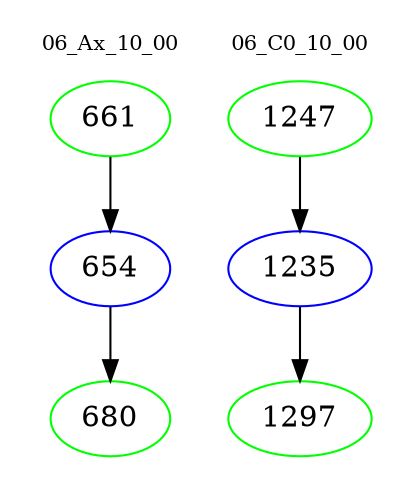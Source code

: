 digraph{
subgraph cluster_0 {
color = white
label = "06_Ax_10_00";
fontsize=10;
T0_661 [label="661", color="green"]
T0_661 -> T0_654 [color="black"]
T0_654 [label="654", color="blue"]
T0_654 -> T0_680 [color="black"]
T0_680 [label="680", color="green"]
}
subgraph cluster_1 {
color = white
label = "06_C0_10_00";
fontsize=10;
T1_1247 [label="1247", color="green"]
T1_1247 -> T1_1235 [color="black"]
T1_1235 [label="1235", color="blue"]
T1_1235 -> T1_1297 [color="black"]
T1_1297 [label="1297", color="green"]
}
}
